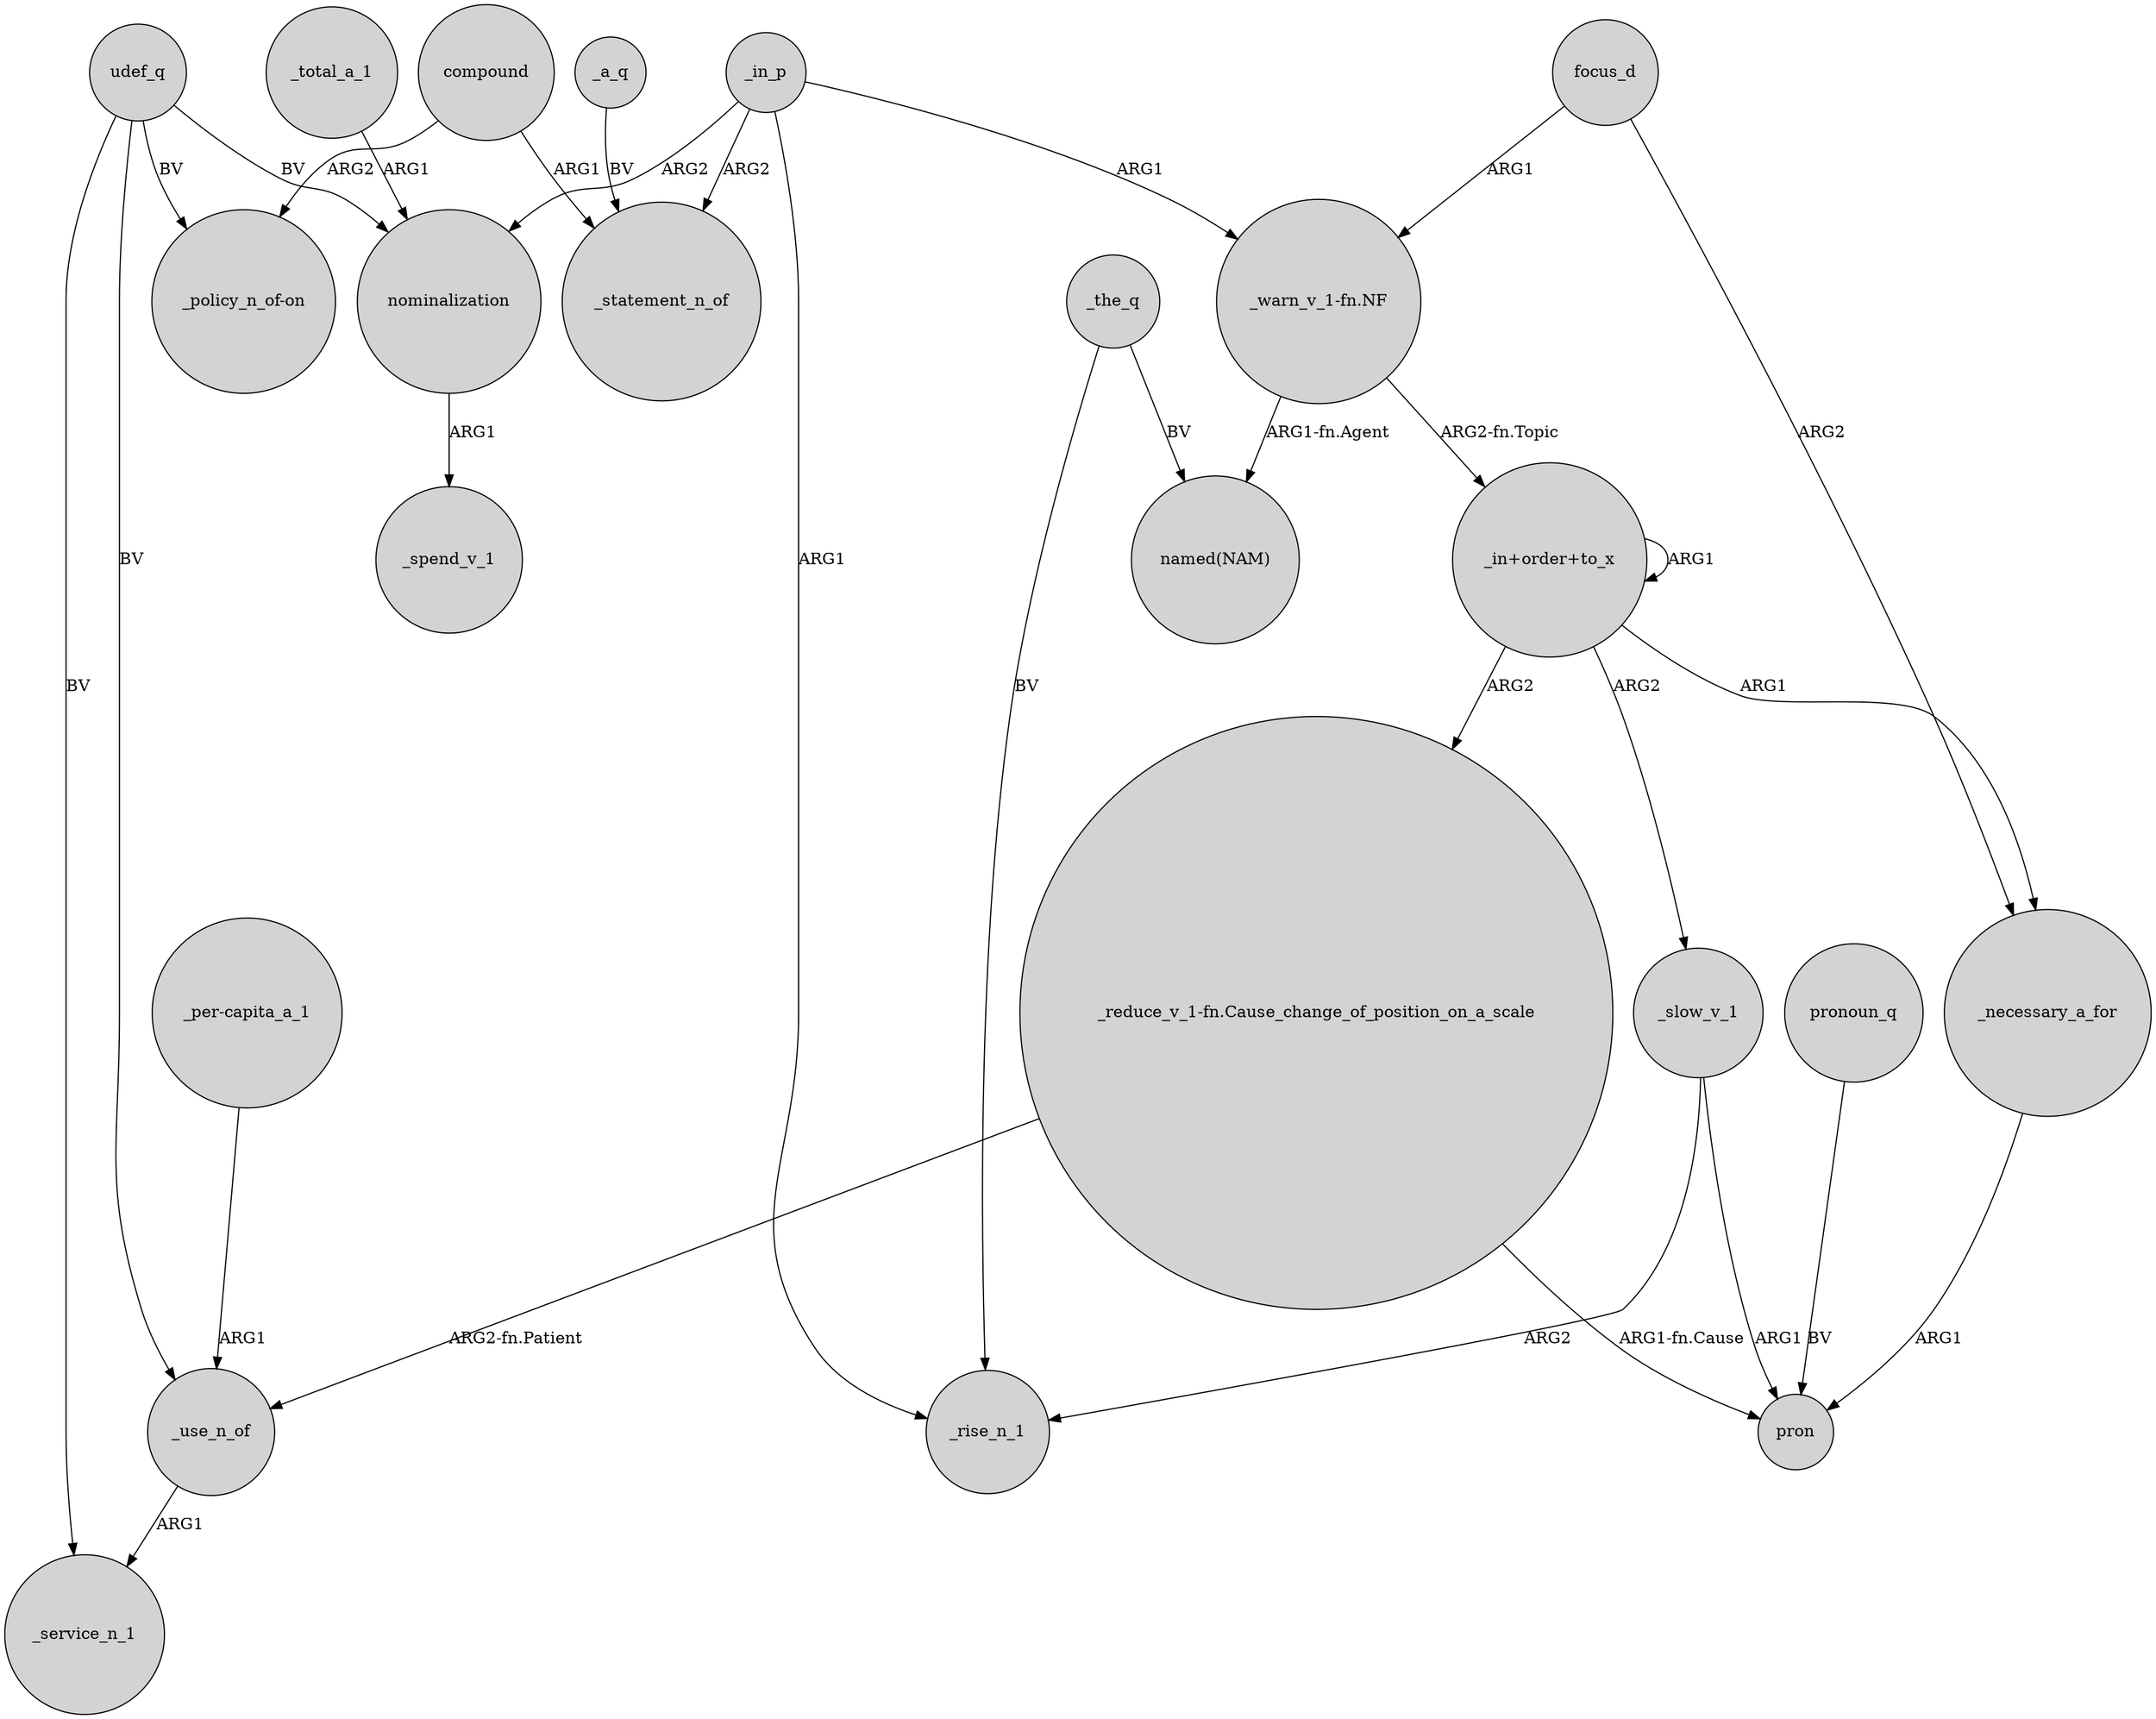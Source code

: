 digraph {
	node [shape=circle style=filled]
	"_in+order+to_x" -> "_reduce_v_1-fn.Cause_change_of_position_on_a_scale" [label=ARG2]
	_use_n_of -> _service_n_1 [label=ARG1]
	nominalization -> _spend_v_1 [label=ARG1]
	_necessary_a_for -> pron [label=ARG1]
	udef_q -> _use_n_of [label=BV]
	"_in+order+to_x" -> _slow_v_1 [label=ARG2]
	compound -> "_policy_n_of-on" [label=ARG2]
	"_in+order+to_x" -> "_in+order+to_x" [label=ARG1]
	_slow_v_1 -> _rise_n_1 [label=ARG2]
	_a_q -> _statement_n_of [label=BV]
	_in_p -> "_warn_v_1-fn.NF" [label=ARG1]
	udef_q -> "_policy_n_of-on" [label=BV]
	_total_a_1 -> nominalization [label=ARG1]
	_in_p -> _rise_n_1 [label=ARG1]
	"_warn_v_1-fn.NF" -> "named(NAM)" [label="ARG1-fn.Agent"]
	_the_q -> _rise_n_1 [label=BV]
	pronoun_q -> pron [label=BV]
	"_per-capita_a_1" -> _use_n_of [label=ARG1]
	_slow_v_1 -> pron [label=ARG1]
	focus_d -> _necessary_a_for [label=ARG2]
	udef_q -> _service_n_1 [label=BV]
	compound -> _statement_n_of [label=ARG1]
	"_warn_v_1-fn.NF" -> "_in+order+to_x" [label="ARG2-fn.Topic"]
	"_reduce_v_1-fn.Cause_change_of_position_on_a_scale" -> _use_n_of [label="ARG2-fn.Patient"]
	_the_q -> "named(NAM)" [label=BV]
	udef_q -> nominalization [label=BV]
	"_reduce_v_1-fn.Cause_change_of_position_on_a_scale" -> pron [label="ARG1-fn.Cause"]
	_in_p -> _statement_n_of [label=ARG2]
	"_in+order+to_x" -> _necessary_a_for [label=ARG1]
	_in_p -> nominalization [label=ARG2]
	focus_d -> "_warn_v_1-fn.NF" [label=ARG1]
}
